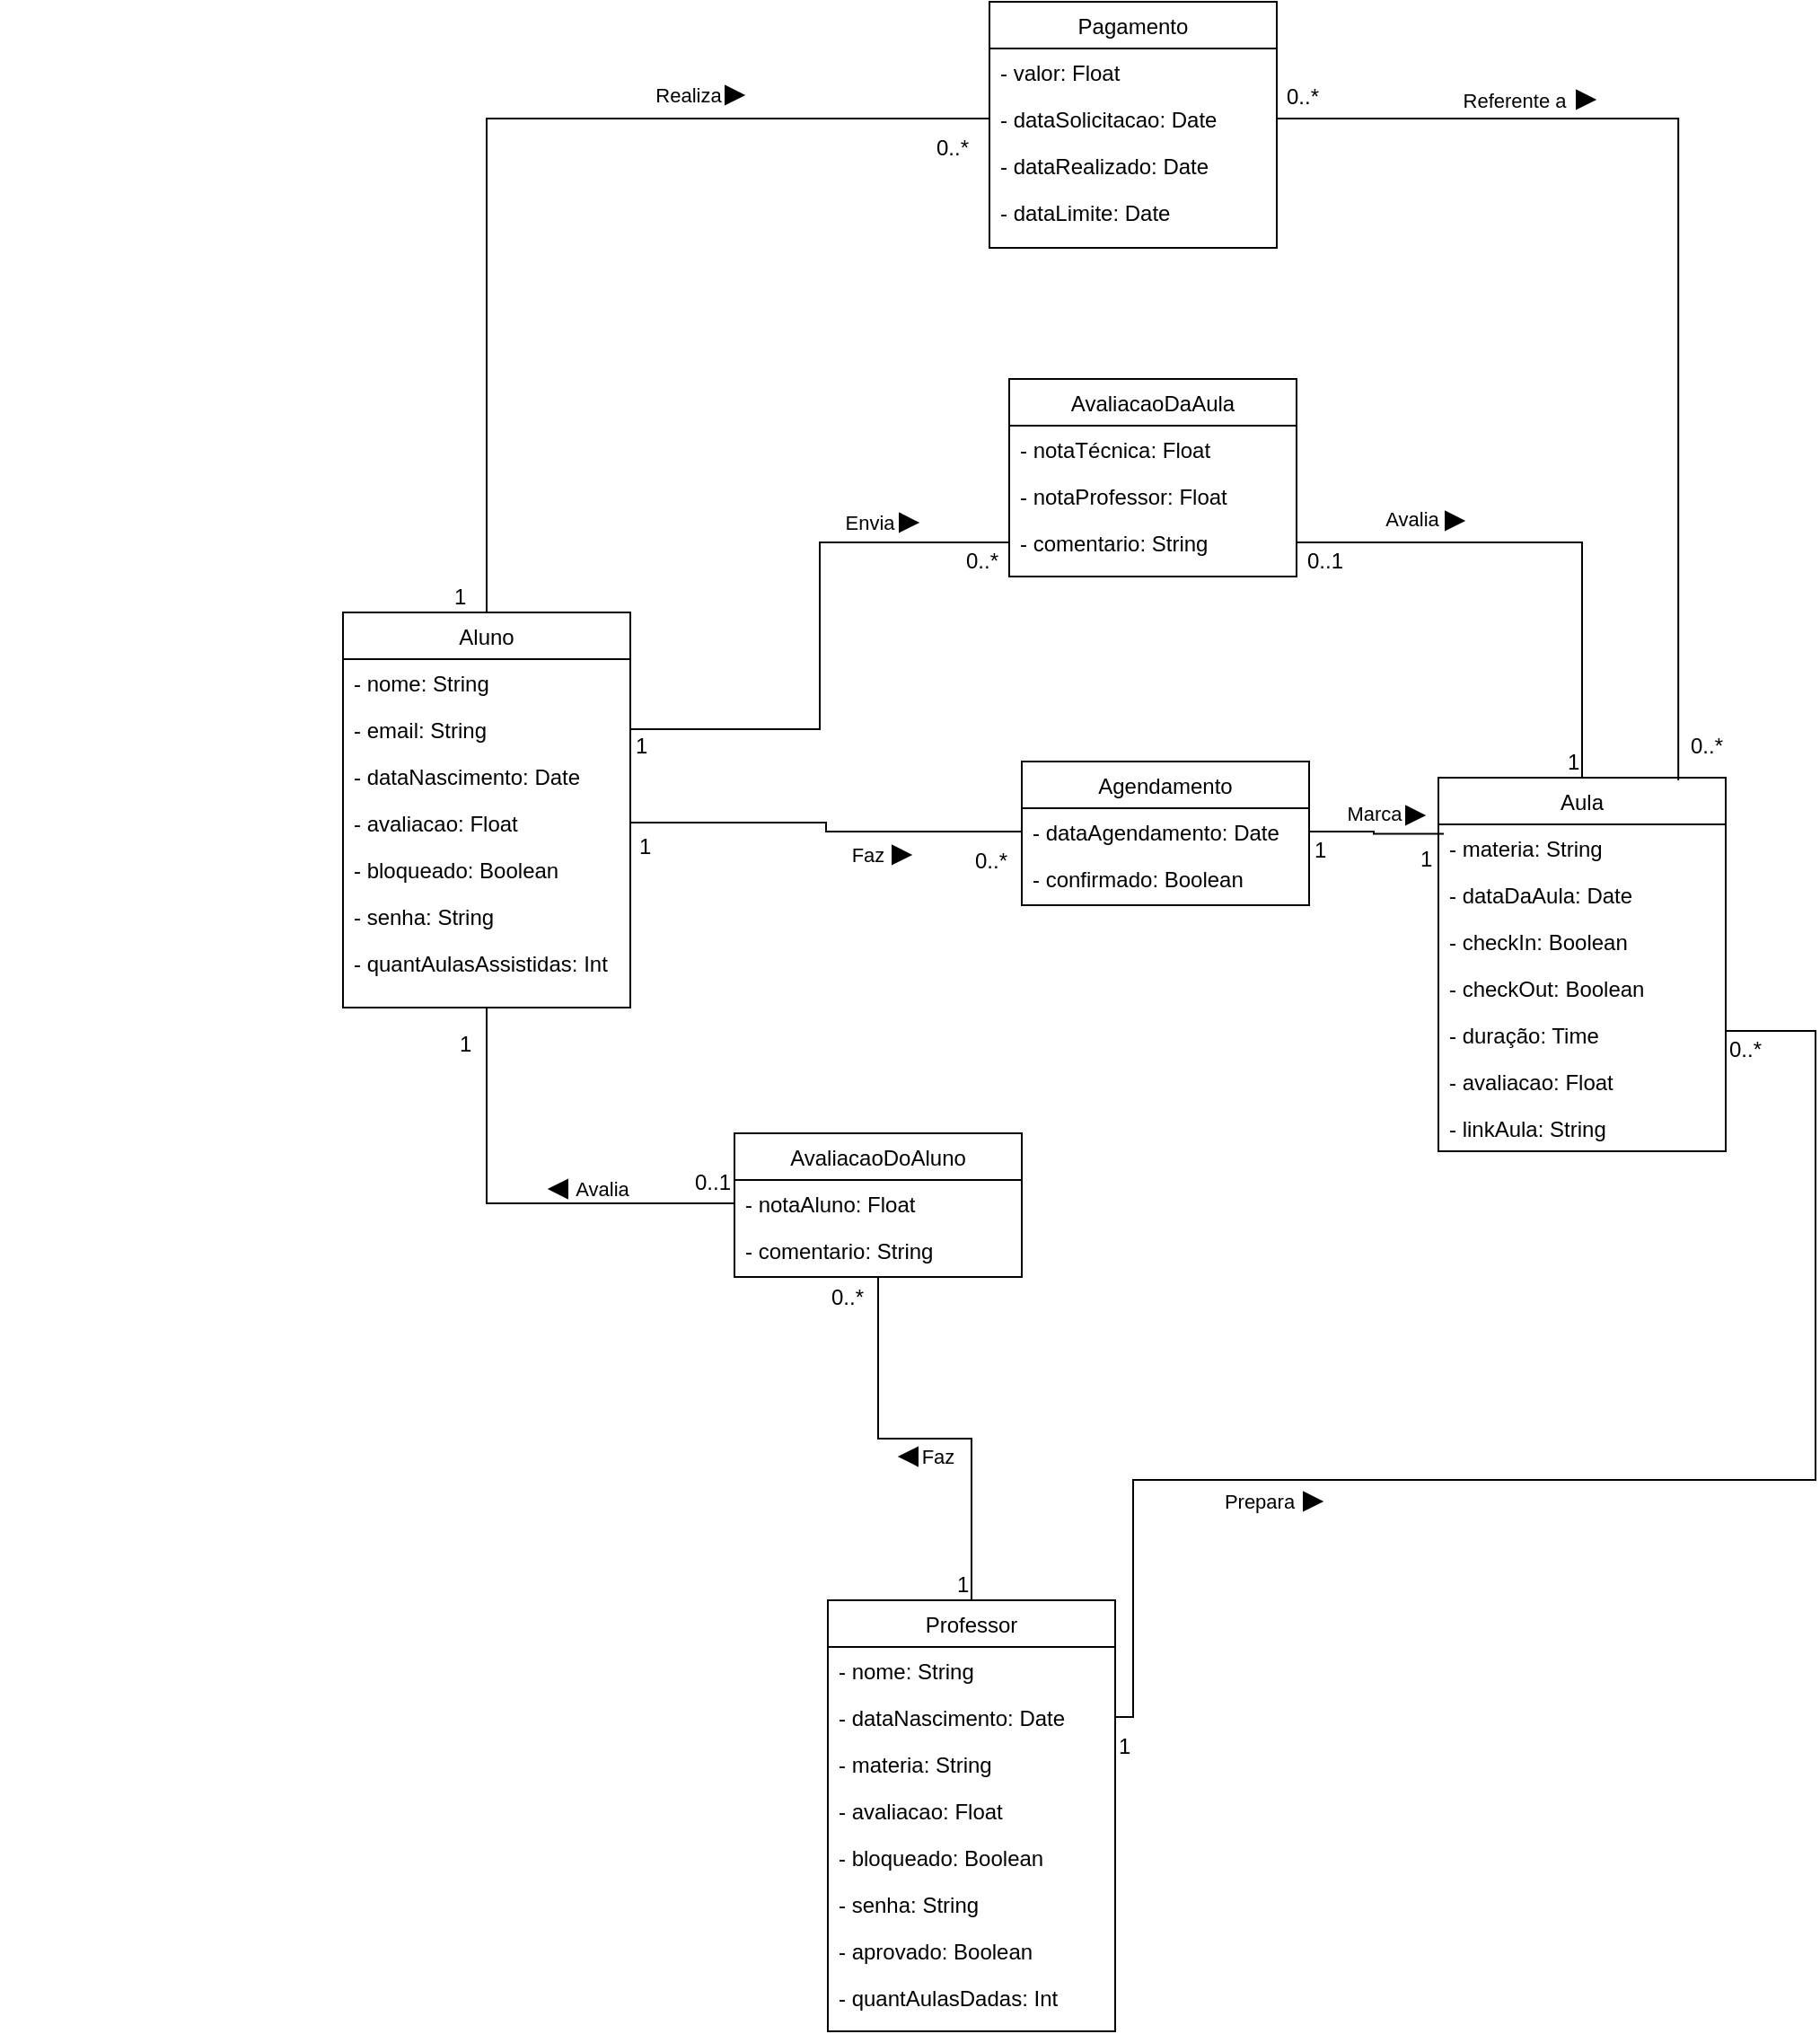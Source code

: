 <mxfile version="24.7.16">
  <diagram id="C5RBs43oDa-KdzZeNtuy" name="Page-1">
    <mxGraphModel dx="2100" dy="2213" grid="1" gridSize="10" guides="1" tooltips="1" connect="1" arrows="1" fold="1" page="1" pageScale="1" pageWidth="827" pageHeight="1169" math="0" shadow="0">
      <root>
        <mxCell id="WIyWlLk6GJQsqaUBKTNV-0" />
        <mxCell id="WIyWlLk6GJQsqaUBKTNV-1" parent="WIyWlLk6GJQsqaUBKTNV-0" />
        <mxCell id="VDjdDikiDkYHCXLAG9qJ-7" style="edgeStyle=orthogonalEdgeStyle;rounded=0;orthogonalLoop=1;jettySize=auto;html=1;entryX=0;entryY=0.5;entryDx=0;entryDy=0;endArrow=none;endFill=0;" edge="1" parent="WIyWlLk6GJQsqaUBKTNV-1" source="zkfFHV4jXpPFQw0GAbJ--0" target="VPPjQCbhxTyXkWQydubV-34">
          <mxGeometry relative="1" as="geometry" />
        </mxCell>
        <mxCell id="zkfFHV4jXpPFQw0GAbJ--0" value="Aluno" style="swimlane;fontStyle=0;align=center;verticalAlign=top;childLayout=stackLayout;horizontal=1;startSize=26;horizontalStack=0;resizeParent=1;resizeLast=0;collapsible=1;marginBottom=0;rounded=0;shadow=0;strokeWidth=1;" parent="WIyWlLk6GJQsqaUBKTNV-1" vertex="1">
          <mxGeometry x="220" y="30" width="160" height="220" as="geometry">
            <mxRectangle x="230" y="140" width="160" height="26" as="alternateBounds" />
          </mxGeometry>
        </mxCell>
        <mxCell id="zkfFHV4jXpPFQw0GAbJ--1" value="- nome: String" style="text;align=left;verticalAlign=top;spacingLeft=4;spacingRight=4;overflow=hidden;rotatable=0;points=[[0,0.5],[1,0.5]];portConstraint=eastwest;" parent="zkfFHV4jXpPFQw0GAbJ--0" vertex="1">
          <mxGeometry y="26" width="160" height="26" as="geometry" />
        </mxCell>
        <mxCell id="zkfFHV4jXpPFQw0GAbJ--2" value="- email: String" style="text;align=left;verticalAlign=top;spacingLeft=4;spacingRight=4;overflow=hidden;rotatable=0;points=[[0,0.5],[1,0.5]];portConstraint=eastwest;rounded=0;shadow=0;html=0;" parent="zkfFHV4jXpPFQw0GAbJ--0" vertex="1">
          <mxGeometry y="52" width="160" height="26" as="geometry" />
        </mxCell>
        <mxCell id="zkfFHV4jXpPFQw0GAbJ--3" value="- dataNascimento: Date" style="text;align=left;verticalAlign=top;spacingLeft=4;spacingRight=4;overflow=hidden;rotatable=0;points=[[0,0.5],[1,0.5]];portConstraint=eastwest;rounded=0;shadow=0;html=0;" parent="zkfFHV4jXpPFQw0GAbJ--0" vertex="1">
          <mxGeometry y="78" width="160" height="26" as="geometry" />
        </mxCell>
        <mxCell id="VPPjQCbhxTyXkWQydubV-6" value="- avaliacao: Float" style="text;align=left;verticalAlign=top;spacingLeft=4;spacingRight=4;overflow=hidden;rotatable=0;points=[[0,0.5],[1,0.5]];portConstraint=eastwest;rounded=0;shadow=0;html=0;" parent="zkfFHV4jXpPFQw0GAbJ--0" vertex="1">
          <mxGeometry y="104" width="160" height="26" as="geometry" />
        </mxCell>
        <mxCell id="VPPjQCbhxTyXkWQydubV-5" value="- bloqueado: Boolean" style="text;align=left;verticalAlign=top;spacingLeft=4;spacingRight=4;overflow=hidden;rotatable=0;points=[[0,0.5],[1,0.5]];portConstraint=eastwest;rounded=0;shadow=0;html=0;" parent="zkfFHV4jXpPFQw0GAbJ--0" vertex="1">
          <mxGeometry y="130" width="160" height="26" as="geometry" />
        </mxCell>
        <mxCell id="VPPjQCbhxTyXkWQydubV-4" value="- senha: String" style="text;align=left;verticalAlign=top;spacingLeft=4;spacingRight=4;overflow=hidden;rotatable=0;points=[[0,0.5],[1,0.5]];portConstraint=eastwest;rounded=0;shadow=0;html=0;" parent="zkfFHV4jXpPFQw0GAbJ--0" vertex="1">
          <mxGeometry y="156" width="160" height="26" as="geometry" />
        </mxCell>
        <mxCell id="VPPjQCbhxTyXkWQydubV-3" value="- quantAulasAssistidas: Int" style="text;align=left;verticalAlign=top;spacingLeft=4;spacingRight=4;overflow=hidden;rotatable=0;points=[[0,0.5],[1,0.5]];portConstraint=eastwest;rounded=0;shadow=0;html=0;" parent="zkfFHV4jXpPFQw0GAbJ--0" vertex="1">
          <mxGeometry y="182" width="160" height="26" as="geometry" />
        </mxCell>
        <mxCell id="zkfFHV4jXpPFQw0GAbJ--6" value="Pagamento" style="swimlane;fontStyle=0;align=center;verticalAlign=top;childLayout=stackLayout;horizontal=1;startSize=26;horizontalStack=0;resizeParent=1;resizeLast=0;collapsible=1;marginBottom=0;rounded=0;shadow=0;strokeWidth=1;" parent="WIyWlLk6GJQsqaUBKTNV-1" vertex="1">
          <mxGeometry x="580" y="-310" width="160" height="137" as="geometry">
            <mxRectangle x="130" y="380" width="160" height="26" as="alternateBounds" />
          </mxGeometry>
        </mxCell>
        <mxCell id="zkfFHV4jXpPFQw0GAbJ--7" value="- valor: Float" style="text;align=left;verticalAlign=top;spacingLeft=4;spacingRight=4;overflow=hidden;rotatable=0;points=[[0,0.5],[1,0.5]];portConstraint=eastwest;" parent="zkfFHV4jXpPFQw0GAbJ--6" vertex="1">
          <mxGeometry y="26" width="160" height="26" as="geometry" />
        </mxCell>
        <mxCell id="VPPjQCbhxTyXkWQydubV-34" value="- dataSolicitacao: Date" style="text;align=left;verticalAlign=top;spacingLeft=4;spacingRight=4;overflow=hidden;rotatable=0;points=[[0,0.5],[1,0.5]];portConstraint=eastwest;" parent="zkfFHV4jXpPFQw0GAbJ--6" vertex="1">
          <mxGeometry y="52" width="160" height="26" as="geometry" />
        </mxCell>
        <mxCell id="zkfFHV4jXpPFQw0GAbJ--8" value="- dataRealizado: Date" style="text;align=left;verticalAlign=top;spacingLeft=4;spacingRight=4;overflow=hidden;rotatable=0;points=[[0,0.5],[1,0.5]];portConstraint=eastwest;rounded=0;shadow=0;html=0;" parent="zkfFHV4jXpPFQw0GAbJ--6" vertex="1">
          <mxGeometry y="78" width="160" height="26" as="geometry" />
        </mxCell>
        <mxCell id="VPPjQCbhxTyXkWQydubV-35" value="- dataLimite: Date" style="text;align=left;verticalAlign=top;spacingLeft=4;spacingRight=4;overflow=hidden;rotatable=0;points=[[0,0.5],[1,0.5]];portConstraint=eastwest;rounded=0;shadow=0;html=0;" parent="zkfFHV4jXpPFQw0GAbJ--6" vertex="1">
          <mxGeometry y="104" width="160" height="26" as="geometry" />
        </mxCell>
        <mxCell id="VDjdDikiDkYHCXLAG9qJ-1" style="edgeStyle=orthogonalEdgeStyle;rounded=0;orthogonalLoop=1;jettySize=auto;html=1;entryX=0.5;entryY=1;entryDx=0;entryDy=0;endArrow=none;endFill=0;" edge="1" parent="WIyWlLk6GJQsqaUBKTNV-1" source="zkfFHV4jXpPFQw0GAbJ--13" target="mrgmBS6WcJcH3qhXxXeo-32">
          <mxGeometry relative="1" as="geometry" />
        </mxCell>
        <mxCell id="zkfFHV4jXpPFQw0GAbJ--13" value="Professor" style="swimlane;fontStyle=0;align=center;verticalAlign=top;childLayout=stackLayout;horizontal=1;startSize=26;horizontalStack=0;resizeParent=1;resizeLast=0;collapsible=1;marginBottom=0;rounded=0;shadow=0;strokeWidth=1;" parent="WIyWlLk6GJQsqaUBKTNV-1" vertex="1">
          <mxGeometry x="490" y="580" width="160" height="240" as="geometry">
            <mxRectangle x="340" y="380" width="170" height="26" as="alternateBounds" />
          </mxGeometry>
        </mxCell>
        <mxCell id="VPPjQCbhxTyXkWQydubV-10" value="- nome: String" style="text;align=left;verticalAlign=top;spacingLeft=4;spacingRight=4;overflow=hidden;rotatable=0;points=[[0,0.5],[1,0.5]];portConstraint=eastwest;" parent="zkfFHV4jXpPFQw0GAbJ--13" vertex="1">
          <mxGeometry y="26" width="160" height="26" as="geometry" />
        </mxCell>
        <mxCell id="VPPjQCbhxTyXkWQydubV-9" value="- dataNascimento: Date" style="text;align=left;verticalAlign=top;spacingLeft=4;spacingRight=4;overflow=hidden;rotatable=0;points=[[0,0.5],[1,0.5]];portConstraint=eastwest;" parent="zkfFHV4jXpPFQw0GAbJ--13" vertex="1">
          <mxGeometry y="52" width="160" height="26" as="geometry" />
        </mxCell>
        <mxCell id="zkfFHV4jXpPFQw0GAbJ--14" value="- materia: String" style="text;align=left;verticalAlign=top;spacingLeft=4;spacingRight=4;overflow=hidden;rotatable=0;points=[[0,0.5],[1,0.5]];portConstraint=eastwest;" parent="zkfFHV4jXpPFQw0GAbJ--13" vertex="1">
          <mxGeometry y="78" width="160" height="26" as="geometry" />
        </mxCell>
        <mxCell id="VPPjQCbhxTyXkWQydubV-8" value="- avaliacao: Float" style="text;align=left;verticalAlign=top;spacingLeft=4;spacingRight=4;overflow=hidden;rotatable=0;points=[[0,0.5],[1,0.5]];portConstraint=eastwest;" parent="zkfFHV4jXpPFQw0GAbJ--13" vertex="1">
          <mxGeometry y="104" width="160" height="26" as="geometry" />
        </mxCell>
        <mxCell id="VPPjQCbhxTyXkWQydubV-7" value="- bloqueado: Boolean" style="text;align=left;verticalAlign=top;spacingLeft=4;spacingRight=4;overflow=hidden;rotatable=0;points=[[0,0.5],[1,0.5]];portConstraint=eastwest;" parent="zkfFHV4jXpPFQw0GAbJ--13" vertex="1">
          <mxGeometry y="130" width="160" height="26" as="geometry" />
        </mxCell>
        <mxCell id="VPPjQCbhxTyXkWQydubV-37" value="- senha: String" style="text;align=left;verticalAlign=top;spacingLeft=4;spacingRight=4;overflow=hidden;rotatable=0;points=[[0,0.5],[1,0.5]];portConstraint=eastwest;" parent="zkfFHV4jXpPFQw0GAbJ--13" vertex="1">
          <mxGeometry y="156" width="160" height="26" as="geometry" />
        </mxCell>
        <mxCell id="VPPjQCbhxTyXkWQydubV-38" value="- aprovado: Boolean" style="text;align=left;verticalAlign=top;spacingLeft=4;spacingRight=4;overflow=hidden;rotatable=0;points=[[0,0.5],[1,0.5]];portConstraint=eastwest;" parent="zkfFHV4jXpPFQw0GAbJ--13" vertex="1">
          <mxGeometry y="182" width="160" height="26" as="geometry" />
        </mxCell>
        <mxCell id="VPPjQCbhxTyXkWQydubV-39" value="- quantAulasDadas: Int" style="text;align=left;verticalAlign=top;spacingLeft=4;spacingRight=4;overflow=hidden;rotatable=0;points=[[0,0.5],[1,0.5]];portConstraint=eastwest;" parent="zkfFHV4jXpPFQw0GAbJ--13" vertex="1">
          <mxGeometry y="208" width="160" height="26" as="geometry" />
        </mxCell>
        <mxCell id="zkfFHV4jXpPFQw0GAbJ--17" value="Aula" style="swimlane;fontStyle=0;align=center;verticalAlign=top;childLayout=stackLayout;horizontal=1;startSize=26;horizontalStack=0;resizeParent=1;resizeLast=0;collapsible=1;marginBottom=0;rounded=0;shadow=0;strokeWidth=1;" parent="WIyWlLk6GJQsqaUBKTNV-1" vertex="1">
          <mxGeometry x="830" y="122" width="160" height="208" as="geometry">
            <mxRectangle x="830" y="122" width="160" height="26" as="alternateBounds" />
          </mxGeometry>
        </mxCell>
        <mxCell id="zkfFHV4jXpPFQw0GAbJ--18" value="- materia: String" style="text;align=left;verticalAlign=top;spacingLeft=4;spacingRight=4;overflow=hidden;rotatable=0;points=[[0,0.5],[1,0.5]];portConstraint=eastwest;" parent="zkfFHV4jXpPFQw0GAbJ--17" vertex="1">
          <mxGeometry y="26" width="160" height="26" as="geometry" />
        </mxCell>
        <mxCell id="zkfFHV4jXpPFQw0GAbJ--19" value="- dataDaAula: Date" style="text;align=left;verticalAlign=top;spacingLeft=4;spacingRight=4;overflow=hidden;rotatable=0;points=[[0,0.5],[1,0.5]];portConstraint=eastwest;rounded=0;shadow=0;html=0;" parent="zkfFHV4jXpPFQw0GAbJ--17" vertex="1">
          <mxGeometry y="52" width="160" height="26" as="geometry" />
        </mxCell>
        <mxCell id="zkfFHV4jXpPFQw0GAbJ--22" value="- checkIn: Boolean" style="text;align=left;verticalAlign=top;spacingLeft=4;spacingRight=4;overflow=hidden;rotatable=0;points=[[0,0.5],[1,0.5]];portConstraint=eastwest;rounded=0;shadow=0;html=0;" parent="zkfFHV4jXpPFQw0GAbJ--17" vertex="1">
          <mxGeometry y="78" width="160" height="26" as="geometry" />
        </mxCell>
        <mxCell id="VPPjQCbhxTyXkWQydubV-68" value="- checkOut: Boolean" style="text;align=left;verticalAlign=top;spacingLeft=4;spacingRight=4;overflow=hidden;rotatable=0;points=[[0,0.5],[1,0.5]];portConstraint=eastwest;rounded=0;shadow=0;html=0;" parent="zkfFHV4jXpPFQw0GAbJ--17" vertex="1">
          <mxGeometry y="104" width="160" height="26" as="geometry" />
        </mxCell>
        <mxCell id="VPPjQCbhxTyXkWQydubV-85" value="- duração: Time" style="text;align=left;verticalAlign=top;spacingLeft=4;spacingRight=4;overflow=hidden;rotatable=0;points=[[0,0.5],[1,0.5]];portConstraint=eastwest;rounded=0;shadow=0;html=0;" parent="zkfFHV4jXpPFQw0GAbJ--17" vertex="1">
          <mxGeometry y="130" width="160" height="26" as="geometry" />
        </mxCell>
        <mxCell id="VPPjQCbhxTyXkWQydubV-86" value="- avaliacao: Float" style="text;align=left;verticalAlign=top;spacingLeft=4;spacingRight=4;overflow=hidden;rotatable=0;points=[[0,0.5],[1,0.5]];portConstraint=eastwest;rounded=0;shadow=0;html=0;" parent="zkfFHV4jXpPFQw0GAbJ--17" vertex="1">
          <mxGeometry y="156" width="160" height="26" as="geometry" />
        </mxCell>
        <mxCell id="VPPjQCbhxTyXkWQydubV-97" value="- linkAula: String" style="text;align=left;verticalAlign=top;spacingLeft=4;spacingRight=4;overflow=hidden;rotatable=0;points=[[0,0.5],[1,0.5]];portConstraint=eastwest;rounded=0;shadow=0;html=0;" parent="zkfFHV4jXpPFQw0GAbJ--17" vertex="1">
          <mxGeometry y="182" width="160" height="26" as="geometry" />
        </mxCell>
        <mxCell id="VPPjQCbhxTyXkWQydubV-19" value="0..*" style="resizable=0;align=right;verticalAlign=bottom;labelBackgroundColor=none;fontSize=12;" parent="WIyWlLk6GJQsqaUBKTNV-1" connectable="0" vertex="1">
          <mxGeometry x="569.996" y="-220.0" as="geometry" />
        </mxCell>
        <mxCell id="VPPjQCbhxTyXkWQydubV-21" value="" style="triangle;whiteSpace=wrap;html=1;fillColor=#000000;" parent="WIyWlLk6GJQsqaUBKTNV-1" vertex="1">
          <mxGeometry x="907" y="-260.5" width="10" height="10" as="geometry" />
        </mxCell>
        <mxCell id="VPPjQCbhxTyXkWQydubV-22" value="Referente a" style="edgeLabel;html=1;align=center;verticalAlign=middle;resizable=0;points=[];" parent="WIyWlLk6GJQsqaUBKTNV-1" vertex="1" connectable="0">
          <mxGeometry x="871.999" y="-255.5" as="geometry" />
        </mxCell>
        <mxCell id="VPPjQCbhxTyXkWQydubV-23" value="0..*" style="resizable=0;align=right;verticalAlign=bottom;labelBackgroundColor=none;fontSize=12;" parent="WIyWlLk6GJQsqaUBKTNV-1" connectable="0" vertex="1">
          <mxGeometry x="764.996" y="-248.5" as="geometry" />
        </mxCell>
        <mxCell id="VPPjQCbhxTyXkWQydubV-24" value="0..*" style="resizable=0;align=right;verticalAlign=bottom;labelBackgroundColor=none;fontSize=12;" parent="WIyWlLk6GJQsqaUBKTNV-1" connectable="0" vertex="1">
          <mxGeometry x="989.996" y="113.0" as="geometry" />
        </mxCell>
        <mxCell id="VPPjQCbhxTyXkWQydubV-25" value="" style="triangle;whiteSpace=wrap;html=1;fillColor=#000000;" parent="WIyWlLk6GJQsqaUBKTNV-1" vertex="1">
          <mxGeometry x="526" y="160" width="10" height="10" as="geometry" />
        </mxCell>
        <mxCell id="VPPjQCbhxTyXkWQydubV-26" value="Faz" style="edgeLabel;html=1;align=center;verticalAlign=middle;resizable=0;points=[];" parent="WIyWlLk6GJQsqaUBKTNV-1" vertex="1" connectable="0">
          <mxGeometry x="517.999" y="165" as="geometry">
            <mxPoint x="-6" as="offset" />
          </mxGeometry>
        </mxCell>
        <mxCell id="VPPjQCbhxTyXkWQydubV-27" value="0..*" style="resizable=0;align=left;verticalAlign=bottom;labelBackgroundColor=none;fontSize=12;direction=south;" parent="WIyWlLk6GJQsqaUBKTNV-1" connectable="0" vertex="1">
          <mxGeometry x="570" y="176.997" as="geometry" />
        </mxCell>
        <mxCell id="VPPjQCbhxTyXkWQydubV-29" style="edgeStyle=orthogonalEdgeStyle;rounded=0;orthogonalLoop=1;jettySize=auto;html=1;entryX=1;entryY=0.5;entryDx=0;entryDy=0;endArrow=none;endFill=0;" parent="WIyWlLk6GJQsqaUBKTNV-1" source="VPPjQCbhxTyXkWQydubV-9" target="zkfFHV4jXpPFQw0GAbJ--22" edge="1">
          <mxGeometry relative="1" as="geometry">
            <Array as="points">
              <mxPoint x="660" y="645" />
              <mxPoint x="660" y="513" />
              <mxPoint x="1040" y="513" />
              <mxPoint x="1040" y="263" />
              <mxPoint x="990" y="263" />
            </Array>
          </mxGeometry>
        </mxCell>
        <mxCell id="VPPjQCbhxTyXkWQydubV-30" value="" style="triangle;whiteSpace=wrap;html=1;fillColor=#000000;" parent="WIyWlLk6GJQsqaUBKTNV-1" vertex="1">
          <mxGeometry x="755" y="520" width="10" height="10" as="geometry" />
        </mxCell>
        <mxCell id="VPPjQCbhxTyXkWQydubV-31" value="Prepara" style="edgeLabel;html=1;align=center;verticalAlign=middle;resizable=0;points=[];" parent="WIyWlLk6GJQsqaUBKTNV-1" vertex="1" connectable="0">
          <mxGeometry x="729.999" y="525" as="geometry" />
        </mxCell>
        <mxCell id="VPPjQCbhxTyXkWQydubV-32" value="1" style="resizable=0;align=left;verticalAlign=bottom;labelBackgroundColor=none;fontSize=12;" parent="WIyWlLk6GJQsqaUBKTNV-1" connectable="0" vertex="1">
          <mxGeometry x="650" y="670.0" as="geometry" />
        </mxCell>
        <mxCell id="VPPjQCbhxTyXkWQydubV-33" value="0..*" style="resizable=0;align=left;verticalAlign=bottom;labelBackgroundColor=none;fontSize=12;direction=south;" parent="WIyWlLk6GJQsqaUBKTNV-1" connectable="0" vertex="1">
          <mxGeometry x="990" y="281.997" as="geometry" />
        </mxCell>
        <mxCell id="VPPjQCbhxTyXkWQydubV-72" value="Agendamento" style="swimlane;fontStyle=0;align=center;verticalAlign=top;childLayout=stackLayout;horizontal=1;startSize=26;horizontalStack=0;resizeParent=1;resizeLast=0;collapsible=1;marginBottom=0;rounded=0;shadow=0;strokeWidth=1;" parent="WIyWlLk6GJQsqaUBKTNV-1" vertex="1">
          <mxGeometry x="598" y="113" width="160" height="80" as="geometry">
            <mxRectangle x="550" y="140" width="160" height="26" as="alternateBounds" />
          </mxGeometry>
        </mxCell>
        <mxCell id="VPPjQCbhxTyXkWQydubV-73" value="- dataAgendamento: Date" style="text;align=left;verticalAlign=top;spacingLeft=4;spacingRight=4;overflow=hidden;rotatable=0;points=[[0,0.5],[1,0.5]];portConstraint=eastwest;" parent="VPPjQCbhxTyXkWQydubV-72" vertex="1">
          <mxGeometry y="26" width="160" height="26" as="geometry" />
        </mxCell>
        <mxCell id="VPPjQCbhxTyXkWQydubV-74" value="- confirmado: Boolean" style="text;align=left;verticalAlign=top;spacingLeft=4;spacingRight=4;overflow=hidden;rotatable=0;points=[[0,0.5],[1,0.5]];portConstraint=eastwest;rounded=0;shadow=0;html=0;" parent="VPPjQCbhxTyXkWQydubV-72" vertex="1">
          <mxGeometry y="52" width="160" height="26" as="geometry" />
        </mxCell>
        <mxCell id="VPPjQCbhxTyXkWQydubV-89" value="Marca" style="edgeLabel;html=1;align=center;verticalAlign=middle;resizable=0;points=[];" parent="WIyWlLk6GJQsqaUBKTNV-1" vertex="1" connectable="0">
          <mxGeometry x="523.999" y="144" as="geometry">
            <mxPoint x="270" y="-2" as="offset" />
          </mxGeometry>
        </mxCell>
        <mxCell id="VPPjQCbhxTyXkWQydubV-90" value="" style="triangle;whiteSpace=wrap;html=1;fillColor=#000000;" parent="WIyWlLk6GJQsqaUBKTNV-1" vertex="1">
          <mxGeometry x="812" y="138" width="10" height="10" as="geometry" />
        </mxCell>
        <mxCell id="VPPjQCbhxTyXkWQydubV-95" value="1" style="resizable=0;align=left;verticalAlign=bottom;labelBackgroundColor=none;fontSize=12;" parent="WIyWlLk6GJQsqaUBKTNV-1" connectable="0" vertex="1">
          <mxGeometry x="465" y="177" as="geometry">
            <mxPoint x="353" y="-1" as="offset" />
          </mxGeometry>
        </mxCell>
        <mxCell id="VPPjQCbhxTyXkWQydubV-96" value="1" style="resizable=0;align=left;verticalAlign=bottom;labelBackgroundColor=none;fontSize=12;" parent="WIyWlLk6GJQsqaUBKTNV-1" connectable="0" vertex="1">
          <mxGeometry x="406" y="172" as="geometry">
            <mxPoint x="353" y="-1" as="offset" />
          </mxGeometry>
        </mxCell>
        <mxCell id="mrgmBS6WcJcH3qhXxXeo-0" value="AvaliacaoDaAula" style="swimlane;fontStyle=0;align=center;verticalAlign=top;childLayout=stackLayout;horizontal=1;startSize=26;horizontalStack=0;resizeParent=1;resizeLast=0;collapsible=1;marginBottom=0;rounded=0;shadow=0;strokeWidth=1;" parent="WIyWlLk6GJQsqaUBKTNV-1" vertex="1">
          <mxGeometry x="591" y="-100" width="160" height="110" as="geometry">
            <mxRectangle x="230" y="140" width="160" height="26" as="alternateBounds" />
          </mxGeometry>
        </mxCell>
        <mxCell id="mrgmBS6WcJcH3qhXxXeo-1" value="- notaTécnica: Float" style="text;align=left;verticalAlign=top;spacingLeft=4;spacingRight=4;overflow=hidden;rotatable=0;points=[[0,0.5],[1,0.5]];portConstraint=eastwest;" parent="mrgmBS6WcJcH3qhXxXeo-0" vertex="1">
          <mxGeometry y="26" width="160" height="26" as="geometry" />
        </mxCell>
        <mxCell id="mrgmBS6WcJcH3qhXxXeo-30" value="- notaProfessor: Float" style="text;align=left;verticalAlign=top;spacingLeft=4;spacingRight=4;overflow=hidden;rotatable=0;points=[[0,0.5],[1,0.5]];portConstraint=eastwest;" parent="mrgmBS6WcJcH3qhXxXeo-0" vertex="1">
          <mxGeometry y="52" width="160" height="26" as="geometry" />
        </mxCell>
        <mxCell id="mrgmBS6WcJcH3qhXxXeo-2" value="- comentario: String" style="text;align=left;verticalAlign=top;spacingLeft=4;spacingRight=4;overflow=hidden;rotatable=0;points=[[0,0.5],[1,0.5]];portConstraint=eastwest;rounded=0;shadow=0;html=0;" parent="mrgmBS6WcJcH3qhXxXeo-0" vertex="1">
          <mxGeometry y="78" width="160" height="26" as="geometry" />
        </mxCell>
        <mxCell id="mrgmBS6WcJcH3qhXxXeo-19" style="edgeStyle=orthogonalEdgeStyle;rounded=0;orthogonalLoop=1;jettySize=auto;html=1;exitX=1;exitY=0.5;exitDx=0;exitDy=0;entryX=0;entryY=0.5;entryDx=0;entryDy=0;endArrow=none;endFill=0;" parent="WIyWlLk6GJQsqaUBKTNV-1" source="zkfFHV4jXpPFQw0GAbJ--2" target="mrgmBS6WcJcH3qhXxXeo-2" edge="1">
          <mxGeometry relative="1" as="geometry" />
        </mxCell>
        <mxCell id="mrgmBS6WcJcH3qhXxXeo-20" style="edgeStyle=orthogonalEdgeStyle;rounded=0;orthogonalLoop=1;jettySize=auto;html=1;exitX=1;exitY=0.5;exitDx=0;exitDy=0;entryX=0.5;entryY=0;entryDx=0;entryDy=0;endArrow=none;endFill=0;" parent="WIyWlLk6GJQsqaUBKTNV-1" source="mrgmBS6WcJcH3qhXxXeo-2" target="zkfFHV4jXpPFQw0GAbJ--17" edge="1">
          <mxGeometry relative="1" as="geometry" />
        </mxCell>
        <mxCell id="mrgmBS6WcJcH3qhXxXeo-23" value="" style="triangle;whiteSpace=wrap;html=1;fillColor=#000000;" parent="WIyWlLk6GJQsqaUBKTNV-1" vertex="1">
          <mxGeometry x="530" y="-25" width="10" height="10" as="geometry" />
        </mxCell>
        <mxCell id="mrgmBS6WcJcH3qhXxXeo-24" value="Envia" style="edgeLabel;html=1;align=center;verticalAlign=middle;resizable=0;points=[];" parent="WIyWlLk6GJQsqaUBKTNV-1" vertex="1" connectable="0">
          <mxGeometry x="517.999" y="-18" as="geometry">
            <mxPoint x="-5" y="-2" as="offset" />
          </mxGeometry>
        </mxCell>
        <mxCell id="mrgmBS6WcJcH3qhXxXeo-27" value="1" style="resizable=0;align=left;verticalAlign=bottom;labelBackgroundColor=none;fontSize=12;" parent="WIyWlLk6GJQsqaUBKTNV-1" connectable="0" vertex="1">
          <mxGeometry x="381" y="113" as="geometry" />
        </mxCell>
        <mxCell id="mrgmBS6WcJcH3qhXxXeo-28" value="0..*" style="resizable=0;align=left;verticalAlign=bottom;labelBackgroundColor=none;fontSize=12;direction=south;" parent="WIyWlLk6GJQsqaUBKTNV-1" connectable="0" vertex="1">
          <mxGeometry x="565" y="9.997" as="geometry" />
        </mxCell>
        <mxCell id="mrgmBS6WcJcH3qhXxXeo-32" value="AvaliacaoDoAluno" style="swimlane;fontStyle=0;align=center;verticalAlign=top;childLayout=stackLayout;horizontal=1;startSize=26;horizontalStack=0;resizeParent=1;resizeLast=0;collapsible=1;marginBottom=0;rounded=0;shadow=0;strokeWidth=1;" parent="WIyWlLk6GJQsqaUBKTNV-1" vertex="1">
          <mxGeometry x="438" y="320" width="160" height="80" as="geometry">
            <mxRectangle x="230" y="140" width="160" height="26" as="alternateBounds" />
          </mxGeometry>
        </mxCell>
        <mxCell id="mrgmBS6WcJcH3qhXxXeo-34" value="- notaAluno: Float" style="text;align=left;verticalAlign=top;spacingLeft=4;spacingRight=4;overflow=hidden;rotatable=0;points=[[0,0.5],[1,0.5]];portConstraint=eastwest;" parent="mrgmBS6WcJcH3qhXxXeo-32" vertex="1">
          <mxGeometry y="26" width="160" height="26" as="geometry" />
        </mxCell>
        <mxCell id="mrgmBS6WcJcH3qhXxXeo-35" value="- comentario: String" style="text;align=left;verticalAlign=top;spacingLeft=4;spacingRight=4;overflow=hidden;rotatable=0;points=[[0,0.5],[1,0.5]];portConstraint=eastwest;rounded=0;shadow=0;html=0;" parent="mrgmBS6WcJcH3qhXxXeo-32" vertex="1">
          <mxGeometry y="52" width="160" height="26" as="geometry" />
        </mxCell>
        <mxCell id="mrgmBS6WcJcH3qhXxXeo-40" value="1" style="resizable=0;align=left;verticalAlign=bottom;labelBackgroundColor=none;fontSize=12;" parent="WIyWlLk6GJQsqaUBKTNV-1" connectable="0" vertex="1">
          <mxGeometry x="280" y="30" as="geometry" />
        </mxCell>
        <mxCell id="mrgmBS6WcJcH3qhXxXeo-41" value="Avalia" style="edgeLabel;html=1;align=center;verticalAlign=middle;resizable=0;points=[];" parent="WIyWlLk6GJQsqaUBKTNV-1" vertex="1" connectable="0">
          <mxGeometry x="819.999" y="-20" as="geometry">
            <mxPoint x="-5" y="-2" as="offset" />
          </mxGeometry>
        </mxCell>
        <mxCell id="mrgmBS6WcJcH3qhXxXeo-42" value="" style="triangle;whiteSpace=wrap;html=1;fillColor=#000000;" parent="WIyWlLk6GJQsqaUBKTNV-1" vertex="1">
          <mxGeometry x="834" y="-26" width="10" height="10" as="geometry" />
        </mxCell>
        <mxCell id="mrgmBS6WcJcH3qhXxXeo-43" value="0..1" style="resizable=0;align=left;verticalAlign=bottom;labelBackgroundColor=none;fontSize=12;direction=east;" parent="WIyWlLk6GJQsqaUBKTNV-1" connectable="0" vertex="1">
          <mxGeometry x="755" y="9.997" as="geometry" />
        </mxCell>
        <mxCell id="mrgmBS6WcJcH3qhXxXeo-44" value="1" style="resizable=0;align=left;verticalAlign=bottom;labelBackgroundColor=none;fontSize=12;" parent="WIyWlLk6GJQsqaUBKTNV-1" connectable="0" vertex="1">
          <mxGeometry x="900" y="122" as="geometry" />
        </mxCell>
        <mxCell id="mrgmBS6WcJcH3qhXxXeo-48" value="Avalia" style="edgeLabel;html=1;align=center;verticalAlign=middle;resizable=0;points=[];" parent="WIyWlLk6GJQsqaUBKTNV-1" vertex="1" connectable="0">
          <mxGeometry x="369.999" y="351" as="geometry">
            <mxPoint x="-6" as="offset" />
          </mxGeometry>
        </mxCell>
        <mxCell id="mrgmBS6WcJcH3qhXxXeo-49" value="" style="triangle;whiteSpace=wrap;html=1;fillColor=#000000;rotation=-180;" parent="WIyWlLk6GJQsqaUBKTNV-1" vertex="1">
          <mxGeometry x="335" y="346" width="10" height="10" as="geometry" />
        </mxCell>
        <mxCell id="mrgmBS6WcJcH3qhXxXeo-50" value="Faz" style="edgeLabel;html=1;align=center;verticalAlign=middle;resizable=0;points=[];" parent="WIyWlLk6GJQsqaUBKTNV-1" vertex="1" connectable="0">
          <mxGeometry x="556.999" y="500" as="geometry">
            <mxPoint x="-6" as="offset" />
          </mxGeometry>
        </mxCell>
        <mxCell id="mrgmBS6WcJcH3qhXxXeo-51" value="" style="triangle;whiteSpace=wrap;html=1;fillColor=#000000;rotation=-180;" parent="WIyWlLk6GJQsqaUBKTNV-1" vertex="1">
          <mxGeometry x="530" y="495" width="10" height="10" as="geometry" />
        </mxCell>
        <mxCell id="mrgmBS6WcJcH3qhXxXeo-52" value="1" style="resizable=0;align=left;verticalAlign=bottom;labelBackgroundColor=none;fontSize=12;" parent="WIyWlLk6GJQsqaUBKTNV-1" connectable="0" vertex="1">
          <mxGeometry x="560" y="580" as="geometry" />
        </mxCell>
        <mxCell id="mrgmBS6WcJcH3qhXxXeo-53" value="0..*" style="resizable=0;align=left;verticalAlign=bottom;labelBackgroundColor=none;fontSize=12;direction=south;" parent="WIyWlLk6GJQsqaUBKTNV-1" connectable="0" vertex="1">
          <mxGeometry x="490" y="419.997" as="geometry" />
        </mxCell>
        <mxCell id="mrgmBS6WcJcH3qhXxXeo-55" value="0..1" style="resizable=0;align=left;verticalAlign=bottom;labelBackgroundColor=none;fontSize=12;" parent="WIyWlLk6GJQsqaUBKTNV-1" connectable="0" vertex="1">
          <mxGeometry x="414" y="356.0" as="geometry" />
        </mxCell>
        <mxCell id="mrgmBS6WcJcH3qhXxXeo-56" value="1" style="resizable=0;align=left;verticalAlign=bottom;labelBackgroundColor=none;fontSize=12;" parent="WIyWlLk6GJQsqaUBKTNV-1" connectable="0" vertex="1">
          <mxGeometry x="381" y="300" as="geometry">
            <mxPoint x="-98" y="-21" as="offset" />
          </mxGeometry>
        </mxCell>
        <mxCell id="VDjdDikiDkYHCXLAG9qJ-0" style="edgeStyle=orthogonalEdgeStyle;rounded=0;orthogonalLoop=1;jettySize=auto;html=1;exitX=0;exitY=0.5;exitDx=0;exitDy=0;entryX=0.5;entryY=1;entryDx=0;entryDy=0;endArrow=none;endFill=0;" edge="1" parent="WIyWlLk6GJQsqaUBKTNV-1" source="mrgmBS6WcJcH3qhXxXeo-34" target="zkfFHV4jXpPFQw0GAbJ--0">
          <mxGeometry relative="1" as="geometry" />
        </mxCell>
        <mxCell id="VDjdDikiDkYHCXLAG9qJ-2" style="edgeStyle=orthogonalEdgeStyle;rounded=0;orthogonalLoop=1;jettySize=auto;html=1;entryX=0;entryY=0.5;entryDx=0;entryDy=0;endArrow=none;endFill=0;" edge="1" parent="WIyWlLk6GJQsqaUBKTNV-1" source="VPPjQCbhxTyXkWQydubV-6" target="VPPjQCbhxTyXkWQydubV-73">
          <mxGeometry relative="1" as="geometry" />
        </mxCell>
        <mxCell id="VDjdDikiDkYHCXLAG9qJ-3" value="1" style="resizable=0;align=left;verticalAlign=bottom;labelBackgroundColor=none;fontSize=12;" connectable="0" vertex="1" parent="WIyWlLk6GJQsqaUBKTNV-1">
          <mxGeometry x="30" y="170" as="geometry">
            <mxPoint x="353" y="-1" as="offset" />
          </mxGeometry>
        </mxCell>
        <mxCell id="VDjdDikiDkYHCXLAG9qJ-4" style="edgeStyle=orthogonalEdgeStyle;rounded=0;orthogonalLoop=1;jettySize=auto;html=1;entryX=0.019;entryY=0.2;entryDx=0;entryDy=0;entryPerimeter=0;endArrow=none;endFill=0;" edge="1" parent="WIyWlLk6GJQsqaUBKTNV-1" source="VPPjQCbhxTyXkWQydubV-73" target="zkfFHV4jXpPFQw0GAbJ--18">
          <mxGeometry relative="1" as="geometry" />
        </mxCell>
        <mxCell id="VDjdDikiDkYHCXLAG9qJ-8" value="" style="triangle;whiteSpace=wrap;html=1;fillColor=#000000;" vertex="1" parent="WIyWlLk6GJQsqaUBKTNV-1">
          <mxGeometry x="433" y="-263" width="10" height="10" as="geometry" />
        </mxCell>
        <mxCell id="VDjdDikiDkYHCXLAG9qJ-9" value="Realiza" style="edgeLabel;html=1;align=center;verticalAlign=middle;resizable=0;points=[];" vertex="1" connectable="0" parent="WIyWlLk6GJQsqaUBKTNV-1">
          <mxGeometry x="416.999" y="-256" as="geometry">
            <mxPoint x="-5" y="-2" as="offset" />
          </mxGeometry>
        </mxCell>
        <mxCell id="VDjdDikiDkYHCXLAG9qJ-11" style="edgeStyle=orthogonalEdgeStyle;rounded=0;orthogonalLoop=1;jettySize=auto;html=1;entryX=0.835;entryY=0.007;entryDx=0;entryDy=0;entryPerimeter=0;endArrow=none;endFill=0;" edge="1" parent="WIyWlLk6GJQsqaUBKTNV-1" source="VPPjQCbhxTyXkWQydubV-34" target="zkfFHV4jXpPFQw0GAbJ--17">
          <mxGeometry relative="1" as="geometry" />
        </mxCell>
      </root>
    </mxGraphModel>
  </diagram>
</mxfile>
